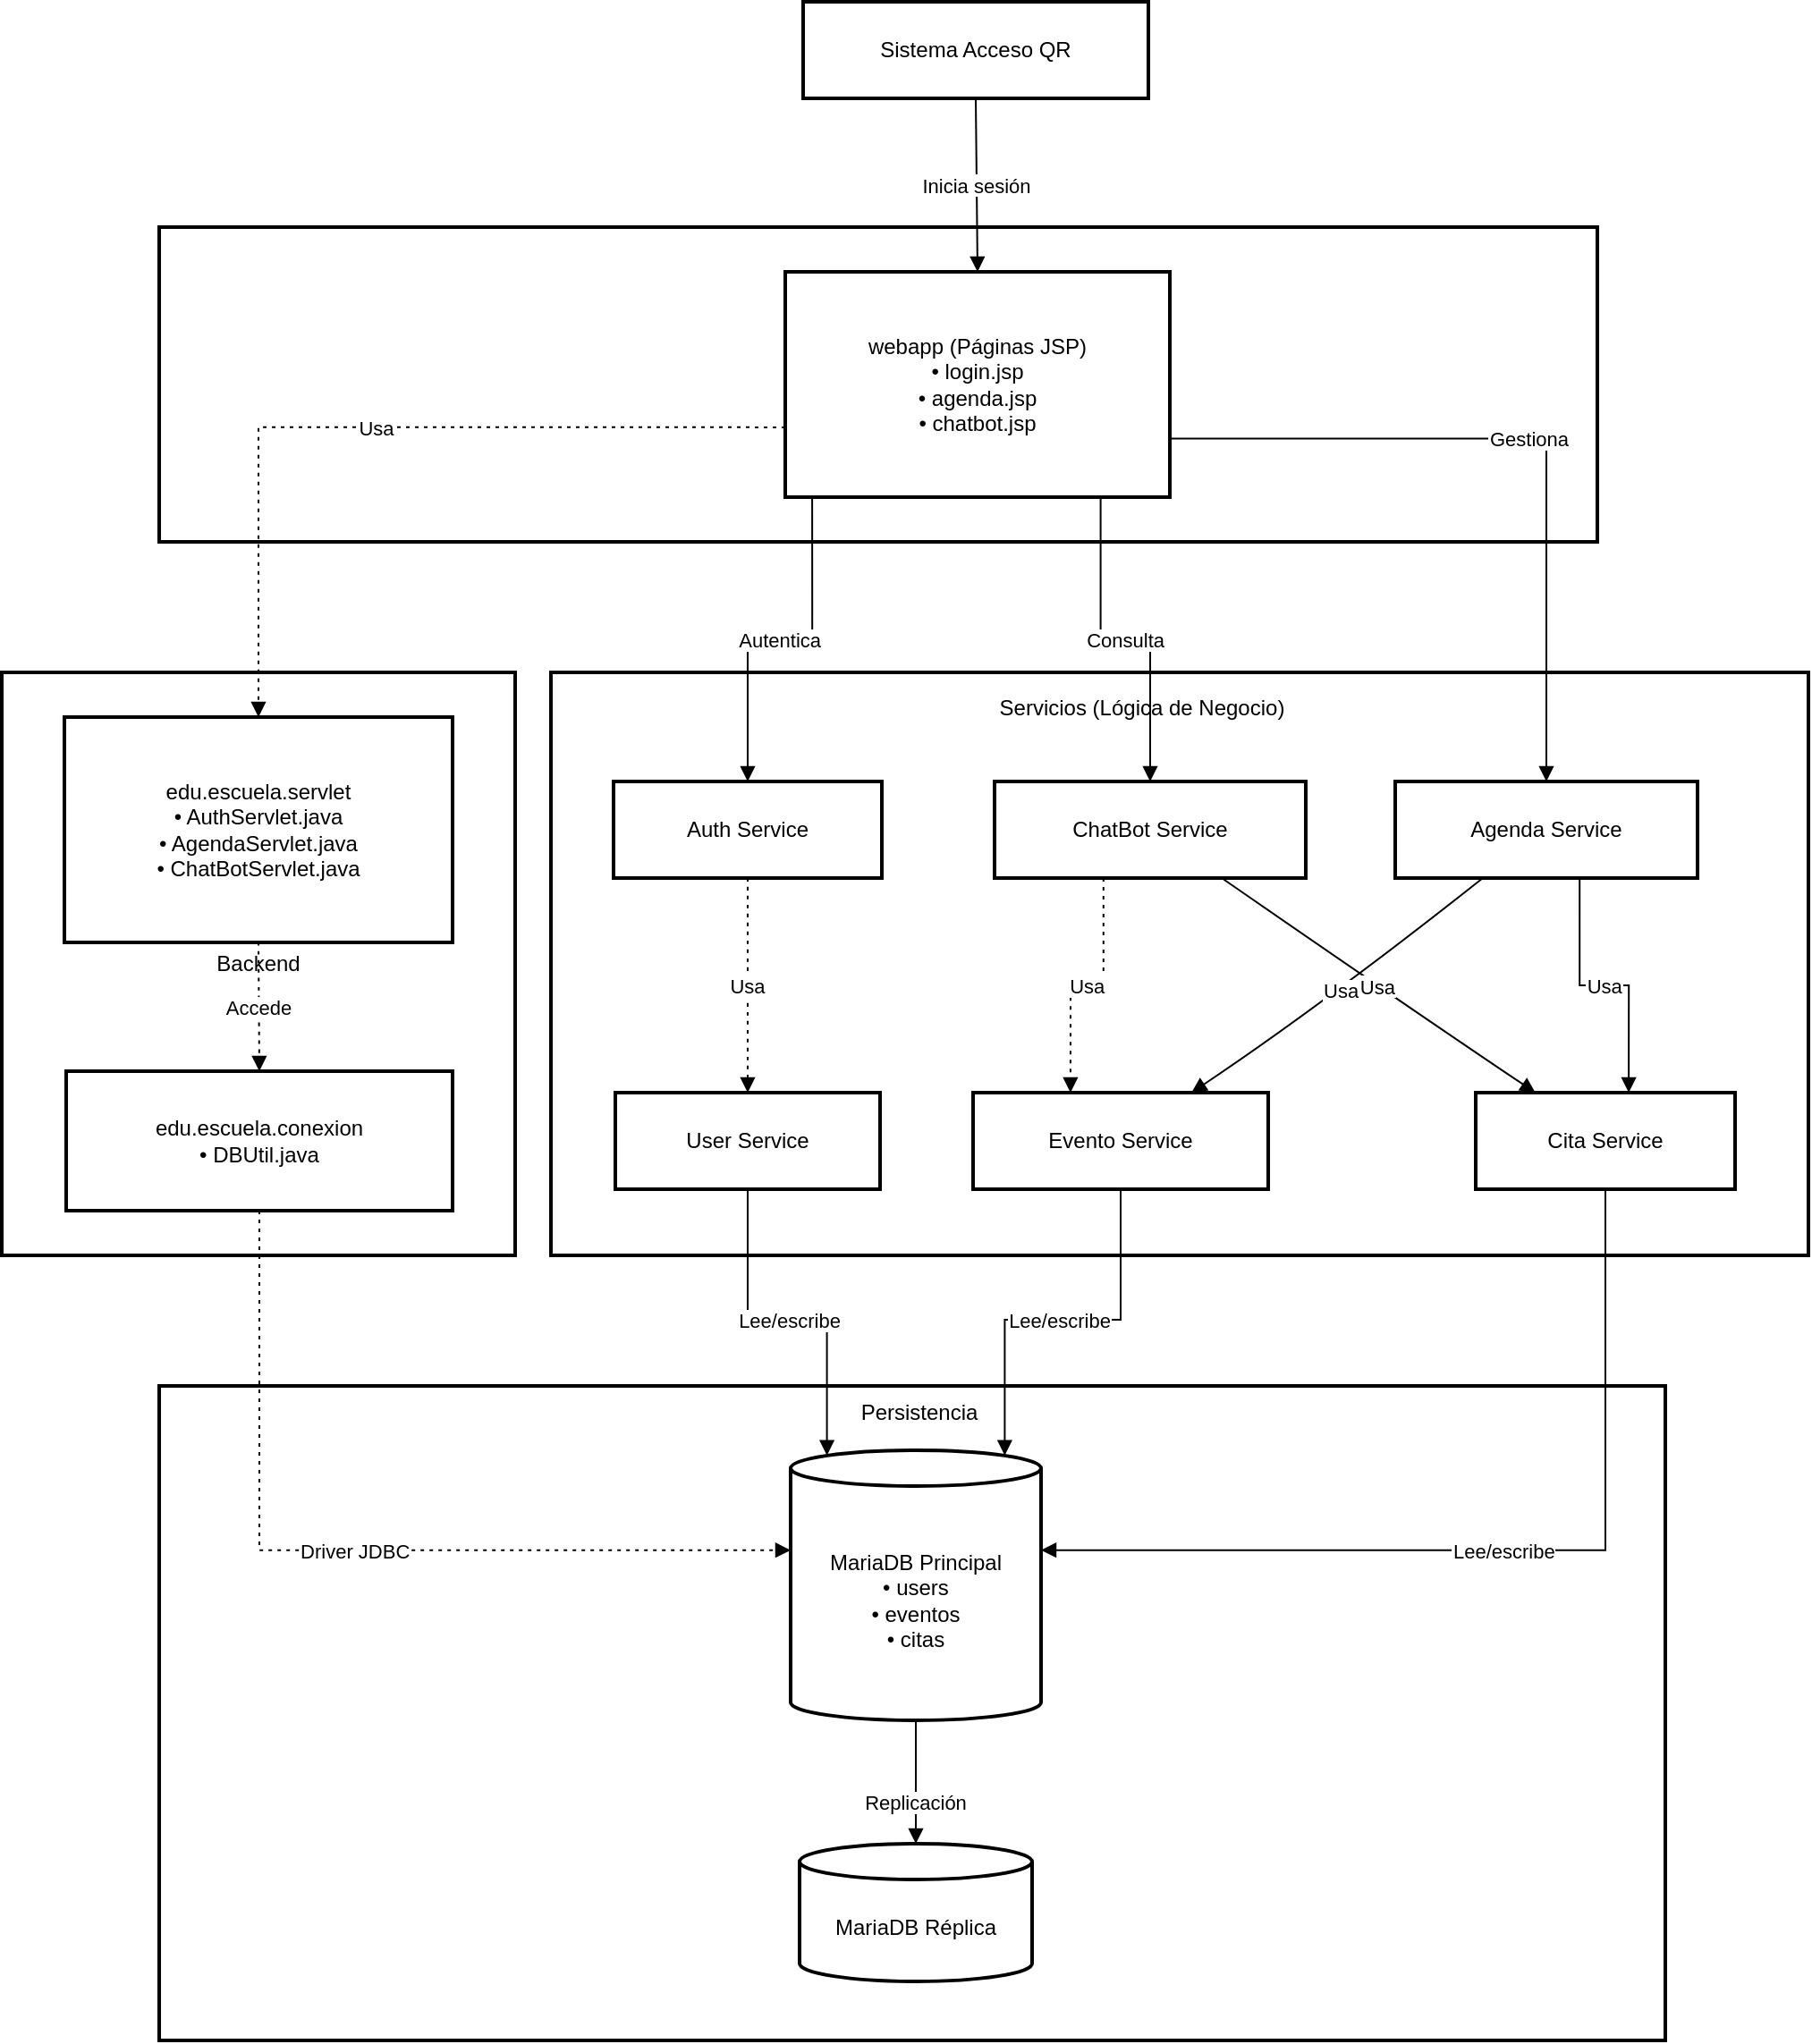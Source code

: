 <mxfile version="27.1.6">
  <diagram name="Page-1" id="cLnl78TK6VFA2XXWojxr">
    <mxGraphModel dx="1529" dy="1838" grid="1" gridSize="10" guides="1" tooltips="1" connect="1" arrows="1" fold="1" page="1" pageScale="1" pageWidth="850" pageHeight="1100" math="0" shadow="0">
      <root>
        <mxCell id="0" />
        <mxCell id="1" parent="0" />
        <mxCell id="lwonQxIqzes1S_wUgZxZ-1" value="" style="whiteSpace=wrap;strokeWidth=2;" vertex="1" parent="1">
          <mxGeometry x="318" y="774" width="842" height="366" as="geometry" />
        </mxCell>
        <mxCell id="lwonQxIqzes1S_wUgZxZ-2" value="" style="whiteSpace=wrap;strokeWidth=2;" vertex="1" parent="1">
          <mxGeometry x="537" y="375" width="703" height="326" as="geometry" />
        </mxCell>
        <mxCell id="lwonQxIqzes1S_wUgZxZ-3" value="Backend" style="whiteSpace=wrap;strokeWidth=2;" vertex="1" parent="1">
          <mxGeometry x="230" y="375" width="287" height="326" as="geometry" />
        </mxCell>
        <mxCell id="lwonQxIqzes1S_wUgZxZ-4" value="Frontend" style="whiteSpace=wrap;strokeWidth=2;" vertex="1" parent="1">
          <mxGeometry x="318" y="126" width="804" height="176" as="geometry" />
        </mxCell>
        <mxCell id="lwonQxIqzes1S_wUgZxZ-5" value="Sistema Acceso QR" style="whiteSpace=wrap;strokeWidth=2;" vertex="1" parent="1">
          <mxGeometry x="678" width="193" height="54" as="geometry" />
        </mxCell>
        <mxCell id="lwonQxIqzes1S_wUgZxZ-6" value="webapp (Páginas JSP)&#xa;• login.jsp&#xa;• agenda.jsp&#xa;• chatbot.jsp" style="whiteSpace=wrap;strokeWidth=2;" vertex="1" parent="1">
          <mxGeometry x="668" y="151" width="215" height="126" as="geometry" />
        </mxCell>
        <mxCell id="lwonQxIqzes1S_wUgZxZ-7" value="edu.escuela.servlet&#xa;• AuthServlet.java&#xa;• AgendaServlet.java&#xa;• ChatBotServlet.java" style="whiteSpace=wrap;strokeWidth=2;" vertex="1" parent="1">
          <mxGeometry x="265" y="400" width="217" height="126" as="geometry" />
        </mxCell>
        <mxCell id="lwonQxIqzes1S_wUgZxZ-8" value="edu.escuela.conexion&#xa;• DBUtil.java" style="whiteSpace=wrap;strokeWidth=2;" vertex="1" parent="1">
          <mxGeometry x="266" y="598" width="216" height="78" as="geometry" />
        </mxCell>
        <mxCell id="lwonQxIqzes1S_wUgZxZ-9" value="Auth Service" style="whiteSpace=wrap;strokeWidth=2;" vertex="1" parent="1">
          <mxGeometry x="572" y="436" width="150" height="54" as="geometry" />
        </mxCell>
        <mxCell id="lwonQxIqzes1S_wUgZxZ-10" value="User Service" style="whiteSpace=wrap;strokeWidth=2;" vertex="1" parent="1">
          <mxGeometry x="573" y="610" width="148" height="54" as="geometry" />
        </mxCell>
        <mxCell id="lwonQxIqzes1S_wUgZxZ-11" value="ChatBot Service" style="whiteSpace=wrap;strokeWidth=2;" vertex="1" parent="1">
          <mxGeometry x="785" y="436" width="174" height="54" as="geometry" />
        </mxCell>
        <mxCell id="lwonQxIqzes1S_wUgZxZ-12" value="Evento Service" style="whiteSpace=wrap;strokeWidth=2;" vertex="1" parent="1">
          <mxGeometry x="773" y="610" width="165" height="54" as="geometry" />
        </mxCell>
        <mxCell id="lwonQxIqzes1S_wUgZxZ-13" value="Cita Service" style="whiteSpace=wrap;strokeWidth=2;" vertex="1" parent="1">
          <mxGeometry x="1054" y="610" width="145" height="54" as="geometry" />
        </mxCell>
        <mxCell id="lwonQxIqzes1S_wUgZxZ-14" value="Agenda Service" style="whiteSpace=wrap;strokeWidth=2;" vertex="1" parent="1">
          <mxGeometry x="1009" y="436" width="169" height="54" as="geometry" />
        </mxCell>
        <mxCell id="lwonQxIqzes1S_wUgZxZ-15" value="MariaDB Principal&#xa;• users&#xa;• eventos&#xa;• citas" style="shape=cylinder3;boundedLbl=1;backgroundOutline=1;size=10;strokeWidth=2;whiteSpace=wrap;" vertex="1" parent="1">
          <mxGeometry x="671" y="810" width="140" height="151" as="geometry" />
        </mxCell>
        <mxCell id="lwonQxIqzes1S_wUgZxZ-16" value="MariaDB Réplica" style="shape=cylinder3;boundedLbl=1;backgroundOutline=1;size=10;strokeWidth=2;whiteSpace=wrap;" vertex="1" parent="1">
          <mxGeometry x="676" y="1030" width="130" height="77" as="geometry" />
        </mxCell>
        <mxCell id="lwonQxIqzes1S_wUgZxZ-17" value="Inicia sesión" style="curved=1;startArrow=none;endArrow=block;exitX=0.5;exitY=1;entryX=0.5;entryY=0;rounded=0;" edge="1" parent="1" source="lwonQxIqzes1S_wUgZxZ-5" target="lwonQxIqzes1S_wUgZxZ-6">
          <mxGeometry relative="1" as="geometry">
            <Array as="points" />
          </mxGeometry>
        </mxCell>
        <mxCell id="lwonQxIqzes1S_wUgZxZ-18" value="Usa" style="curved=1;dashed=1;dashPattern=2 3;startArrow=none;endArrow=block;exitX=0.5;exitY=1;entryX=0.5;entryY=0;rounded=0;" edge="1" parent="1" source="lwonQxIqzes1S_wUgZxZ-9" target="lwonQxIqzes1S_wUgZxZ-10">
          <mxGeometry relative="1" as="geometry">
            <Array as="points" />
          </mxGeometry>
        </mxCell>
        <mxCell id="lwonQxIqzes1S_wUgZxZ-19" value="Usa" style="dashed=1;dashPattern=2 3;startArrow=none;endArrow=block;exitX=0.35;exitY=1;entryX=0.33;entryY=0;rounded=0;edgeStyle=orthogonalEdgeStyle;" edge="1" parent="1" source="lwonQxIqzes1S_wUgZxZ-11" target="lwonQxIqzes1S_wUgZxZ-12">
          <mxGeometry relative="1" as="geometry" />
        </mxCell>
        <mxCell id="lwonQxIqzes1S_wUgZxZ-20" value="Usa" style="curved=1;startArrow=none;endArrow=block;exitX=0.73;exitY=1;entryX=0.23;entryY=0;rounded=0;" edge="1" parent="1" source="lwonQxIqzes1S_wUgZxZ-11" target="lwonQxIqzes1S_wUgZxZ-13">
          <mxGeometry relative="1" as="geometry">
            <Array as="points">
              <mxPoint x="1016" y="562" />
            </Array>
          </mxGeometry>
        </mxCell>
        <mxCell id="lwonQxIqzes1S_wUgZxZ-21" value="Usa" style="curved=1;startArrow=none;endArrow=block;exitX=0.29;exitY=1;entryX=0.74;entryY=0;rounded=0;" edge="1" parent="1" source="lwonQxIqzes1S_wUgZxZ-14" target="lwonQxIqzes1S_wUgZxZ-12">
          <mxGeometry relative="1" as="geometry">
            <Array as="points">
              <mxPoint x="967" y="562" />
            </Array>
          </mxGeometry>
        </mxCell>
        <mxCell id="lwonQxIqzes1S_wUgZxZ-22" value="Usa" style="startArrow=none;endArrow=block;exitX=0.61;exitY=1;entryX=0.59;entryY=0;rounded=0;edgeStyle=orthogonalEdgeStyle;" edge="1" parent="1" source="lwonQxIqzes1S_wUgZxZ-14" target="lwonQxIqzes1S_wUgZxZ-13">
          <mxGeometry relative="1" as="geometry" />
        </mxCell>
        <mxCell id="lwonQxIqzes1S_wUgZxZ-23" value="Autentica" style="startArrow=none;endArrow=block;exitX=0.07;exitY=1;entryX=0.5;entryY=0;rounded=0;edgeStyle=orthogonalEdgeStyle;" edge="1" parent="1" source="lwonQxIqzes1S_wUgZxZ-6" target="lwonQxIqzes1S_wUgZxZ-9">
          <mxGeometry relative="1" as="geometry" />
        </mxCell>
        <mxCell id="lwonQxIqzes1S_wUgZxZ-24" value="Gestiona" style="startArrow=none;endArrow=block;exitX=1;exitY=0.74;entryX=0.5;entryY=0;rounded=0;edgeStyle=orthogonalEdgeStyle;" edge="1" parent="1" source="lwonQxIqzes1S_wUgZxZ-6" target="lwonQxIqzes1S_wUgZxZ-14">
          <mxGeometry relative="1" as="geometry" />
        </mxCell>
        <mxCell id="lwonQxIqzes1S_wUgZxZ-25" value="Consulta" style="startArrow=none;endArrow=block;exitX=0.82;exitY=1;entryX=0.5;entryY=0;rounded=0;edgeStyle=orthogonalEdgeStyle;" edge="1" parent="1" source="lwonQxIqzes1S_wUgZxZ-6" target="lwonQxIqzes1S_wUgZxZ-11">
          <mxGeometry relative="1" as="geometry" />
        </mxCell>
        <mxCell id="lwonQxIqzes1S_wUgZxZ-26" value="Usa" style="dashed=1;dashPattern=2 3;startArrow=none;endArrow=block;exitX=0;exitY=0.69;entryX=0.5;entryY=0;rounded=0;edgeStyle=orthogonalEdgeStyle;" edge="1" parent="1" source="lwonQxIqzes1S_wUgZxZ-6" target="lwonQxIqzes1S_wUgZxZ-7">
          <mxGeometry relative="1" as="geometry" />
        </mxCell>
        <mxCell id="lwonQxIqzes1S_wUgZxZ-27" value="Accede" style="curved=1;dashed=1;dashPattern=2 3;startArrow=none;endArrow=block;exitX=0.5;exitY=1;entryX=0.5;entryY=0;rounded=0;" edge="1" parent="1" source="lwonQxIqzes1S_wUgZxZ-7" target="lwonQxIqzes1S_wUgZxZ-8">
          <mxGeometry relative="1" as="geometry">
            <Array as="points" />
          </mxGeometry>
        </mxCell>
        <mxCell id="lwonQxIqzes1S_wUgZxZ-28" value="Driver JDBC" style="dashed=1;dashPattern=2 3;startArrow=none;endArrow=block;exitX=0.5;exitY=1;entryX=0;entryY=0.37;rounded=0;edgeStyle=orthogonalEdgeStyle;" edge="1" parent="1" source="lwonQxIqzes1S_wUgZxZ-8" target="lwonQxIqzes1S_wUgZxZ-15">
          <mxGeometry relative="1" as="geometry" />
        </mxCell>
        <mxCell id="lwonQxIqzes1S_wUgZxZ-29" value="Lee/escribe" style="startArrow=none;endArrow=block;exitX=0.5;exitY=1;entryX=0.145;entryY=0;rounded=0;edgeStyle=orthogonalEdgeStyle;entryDx=0;entryDy=2.9;entryPerimeter=0;" edge="1" parent="1" source="lwonQxIqzes1S_wUgZxZ-10" target="lwonQxIqzes1S_wUgZxZ-15">
          <mxGeometry relative="1" as="geometry" />
        </mxCell>
        <mxCell id="lwonQxIqzes1S_wUgZxZ-30" value="Lee/escribe" style="startArrow=none;endArrow=block;exitX=0.5;exitY=1;entryX=0.855;entryY=0;rounded=0;edgeStyle=orthogonalEdgeStyle;entryDx=0;entryDy=2.9;entryPerimeter=0;" edge="1" parent="1" source="lwonQxIqzes1S_wUgZxZ-12" target="lwonQxIqzes1S_wUgZxZ-15">
          <mxGeometry relative="1" as="geometry" />
        </mxCell>
        <mxCell id="lwonQxIqzes1S_wUgZxZ-31" value="Lee/escribe" style="startArrow=none;endArrow=block;exitX=0.5;exitY=1;entryX=1;entryY=0.37;rounded=0;edgeStyle=orthogonalEdgeStyle;" edge="1" parent="1" source="lwonQxIqzes1S_wUgZxZ-13" target="lwonQxIqzes1S_wUgZxZ-15">
          <mxGeometry relative="1" as="geometry" />
        </mxCell>
        <mxCell id="lwonQxIqzes1S_wUgZxZ-32" value="Replicación" style="curved=1;startArrow=none;endArrow=block;exitX=0.5;exitY=0.99;entryX=0.5;entryY=0.01;rounded=0;" edge="1" parent="1" source="lwonQxIqzes1S_wUgZxZ-15" target="lwonQxIqzes1S_wUgZxZ-16">
          <mxGeometry x="0.326" relative="1" as="geometry">
            <Array as="points" />
            <mxPoint as="offset" />
          </mxGeometry>
        </mxCell>
        <mxCell id="lwonQxIqzes1S_wUgZxZ-35" value="Persistencia" style="text;html=1;align=center;verticalAlign=middle;whiteSpace=wrap;rounded=0;" vertex="1" parent="1">
          <mxGeometry x="713" y="774" width="60" height="30" as="geometry" />
        </mxCell>
        <mxCell id="lwonQxIqzes1S_wUgZxZ-37" value="Servicios (Lógica de Negocio)" style="text;html=1;align=center;verticalAlign=middle;whiteSpace=wrap;rounded=0;" vertex="1" parent="1">
          <mxGeometry x="760" y="380" width="215" height="30" as="geometry" />
        </mxCell>
      </root>
    </mxGraphModel>
  </diagram>
</mxfile>
